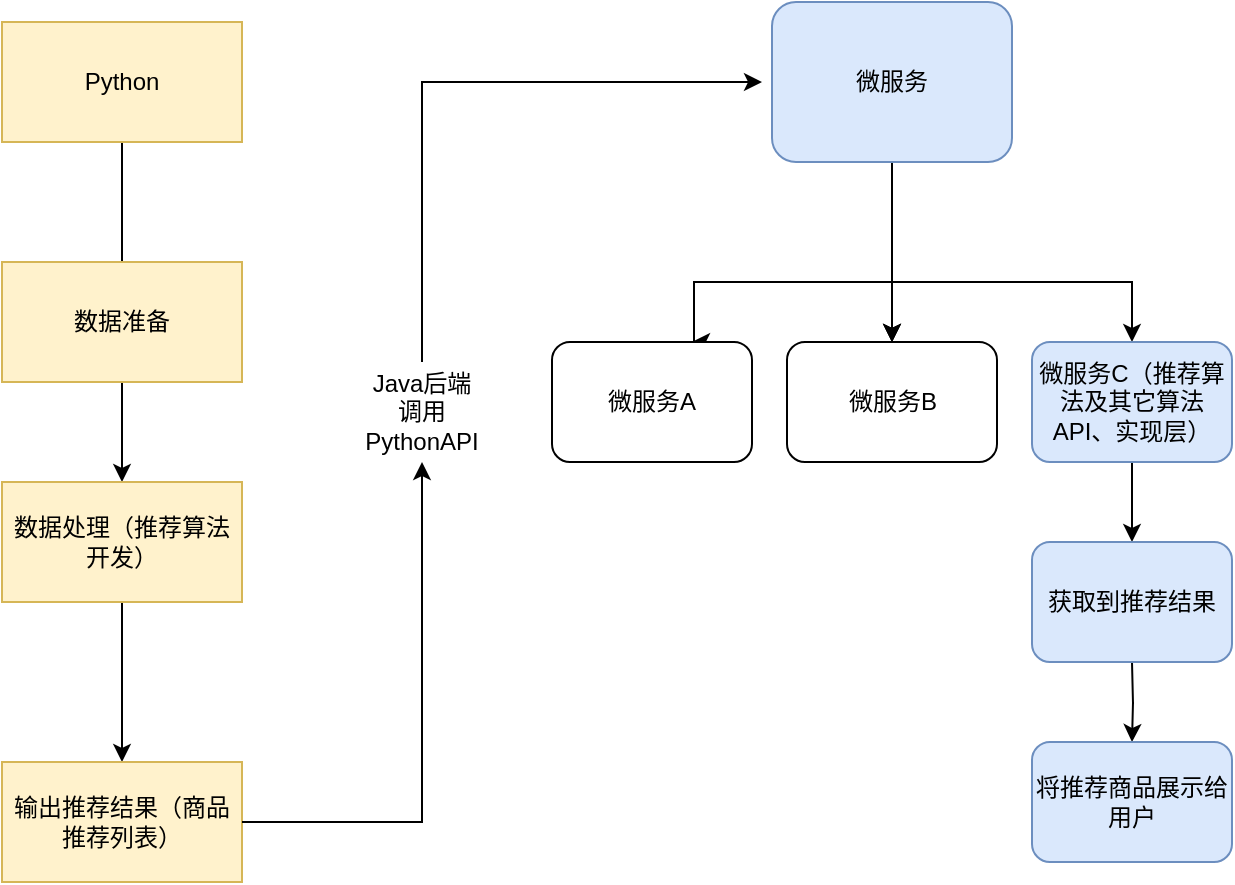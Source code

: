 <mxfile version="24.8.4">
  <diagram name="第 1 页" id="LzMon-0sLiB57gc9gxIB">
    <mxGraphModel dx="1434" dy="785" grid="1" gridSize="10" guides="1" tooltips="1" connect="1" arrows="1" fold="1" page="1" pageScale="1" pageWidth="1200" pageHeight="1600" math="0" shadow="0">
      <root>
        <mxCell id="0" />
        <mxCell id="1" parent="0" />
        <mxCell id="yL1R_kh2Zd5pm41IRjtq-3" style="edgeStyle=orthogonalEdgeStyle;rounded=0;orthogonalLoop=1;jettySize=auto;html=1;entryX=0.5;entryY=0;entryDx=0;entryDy=0;" edge="1" parent="1" source="yL1R_kh2Zd5pm41IRjtq-1" target="yL1R_kh2Zd5pm41IRjtq-5">
          <mxGeometry relative="1" as="geometry">
            <mxPoint x="210" y="310" as="targetPoint" />
          </mxGeometry>
        </mxCell>
        <mxCell id="yL1R_kh2Zd5pm41IRjtq-1" value="Python" style="rounded=0;whiteSpace=wrap;html=1;fillColor=#fff2cc;strokeColor=#d6b656;" vertex="1" parent="1">
          <mxGeometry x="150" y="110" width="120" height="60" as="geometry" />
        </mxCell>
        <mxCell id="yL1R_kh2Zd5pm41IRjtq-4" value="数据准备" style="rounded=0;whiteSpace=wrap;html=1;fillColor=#fff2cc;strokeColor=#d6b656;" vertex="1" parent="1">
          <mxGeometry x="150" y="230" width="120" height="60" as="geometry" />
        </mxCell>
        <mxCell id="yL1R_kh2Zd5pm41IRjtq-7" value="" style="edgeStyle=orthogonalEdgeStyle;rounded=0;orthogonalLoop=1;jettySize=auto;html=1;" edge="1" parent="1" source="yL1R_kh2Zd5pm41IRjtq-5" target="yL1R_kh2Zd5pm41IRjtq-6">
          <mxGeometry relative="1" as="geometry" />
        </mxCell>
        <mxCell id="yL1R_kh2Zd5pm41IRjtq-5" value="数据处理（推荐算法开发）" style="rounded=0;whiteSpace=wrap;html=1;fillColor=#fff2cc;strokeColor=#d6b656;" vertex="1" parent="1">
          <mxGeometry x="150" y="340" width="120" height="60" as="geometry" />
        </mxCell>
        <mxCell id="yL1R_kh2Zd5pm41IRjtq-8" style="edgeStyle=orthogonalEdgeStyle;rounded=0;orthogonalLoop=1;jettySize=auto;html=1;" edge="1" parent="1">
          <mxGeometry relative="1" as="geometry">
            <mxPoint x="360" y="280" as="sourcePoint" />
            <mxPoint x="530" y="140" as="targetPoint" />
            <Array as="points">
              <mxPoint x="360" y="140" />
            </Array>
          </mxGeometry>
        </mxCell>
        <mxCell id="yL1R_kh2Zd5pm41IRjtq-6" value="输出推荐结果（商品推荐列表）" style="whiteSpace=wrap;html=1;rounded=0;fillColor=#fff2cc;strokeColor=#d6b656;" vertex="1" parent="1">
          <mxGeometry x="150" y="480" width="120" height="60" as="geometry" />
        </mxCell>
        <mxCell id="yL1R_kh2Zd5pm41IRjtq-9" value="" style="edgeStyle=orthogonalEdgeStyle;rounded=0;orthogonalLoop=1;jettySize=auto;html=1;exitX=1;exitY=0.5;exitDx=0;exitDy=0;" edge="1" parent="1" source="yL1R_kh2Zd5pm41IRjtq-6">
          <mxGeometry relative="1" as="geometry">
            <mxPoint x="300" y="535" as="sourcePoint" />
            <mxPoint x="360" y="330" as="targetPoint" />
            <Array as="points">
              <mxPoint x="360" y="510" />
            </Array>
          </mxGeometry>
        </mxCell>
        <mxCell id="yL1R_kh2Zd5pm41IRjtq-10" value="Java后端调用PythonAPI" style="text;html=1;align=center;verticalAlign=middle;whiteSpace=wrap;rounded=0;" vertex="1" parent="1">
          <mxGeometry x="330" y="290" width="60" height="30" as="geometry" />
        </mxCell>
        <mxCell id="yL1R_kh2Zd5pm41IRjtq-49" value="" style="edgeStyle=orthogonalEdgeStyle;rounded=0;orthogonalLoop=1;jettySize=auto;html=1;" edge="1" parent="1">
          <mxGeometry relative="1" as="geometry">
            <mxPoint x="715" y="430" as="sourcePoint" />
            <mxPoint x="715" y="470" as="targetPoint" />
          </mxGeometry>
        </mxCell>
        <mxCell id="yL1R_kh2Zd5pm41IRjtq-34" value="" style="edgeStyle=orthogonalEdgeStyle;rounded=0;orthogonalLoop=1;jettySize=auto;html=1;" edge="1" parent="1" source="yL1R_kh2Zd5pm41IRjtq-15">
          <mxGeometry relative="1" as="geometry">
            <mxPoint x="495" y="270" as="targetPoint" />
            <Array as="points">
              <mxPoint x="595" y="240" />
              <mxPoint x="496" y="240" />
            </Array>
          </mxGeometry>
        </mxCell>
        <mxCell id="yL1R_kh2Zd5pm41IRjtq-36" value="" style="edgeStyle=orthogonalEdgeStyle;rounded=0;orthogonalLoop=1;jettySize=auto;html=1;" edge="1" parent="1" source="yL1R_kh2Zd5pm41IRjtq-15" target="yL1R_kh2Zd5pm41IRjtq-35">
          <mxGeometry relative="1" as="geometry" />
        </mxCell>
        <mxCell id="yL1R_kh2Zd5pm41IRjtq-41" value="" style="edgeStyle=orthogonalEdgeStyle;rounded=0;orthogonalLoop=1;jettySize=auto;html=1;" edge="1" parent="1" source="yL1R_kh2Zd5pm41IRjtq-15" target="yL1R_kh2Zd5pm41IRjtq-35">
          <mxGeometry relative="1" as="geometry" />
        </mxCell>
        <mxCell id="yL1R_kh2Zd5pm41IRjtq-42" value="" style="edgeStyle=orthogonalEdgeStyle;rounded=0;orthogonalLoop=1;jettySize=auto;html=1;" edge="1" parent="1" source="yL1R_kh2Zd5pm41IRjtq-15" target="yL1R_kh2Zd5pm41IRjtq-35">
          <mxGeometry relative="1" as="geometry" />
        </mxCell>
        <mxCell id="yL1R_kh2Zd5pm41IRjtq-44" value="" style="edgeStyle=orthogonalEdgeStyle;rounded=0;orthogonalLoop=1;jettySize=auto;html=1;entryX=0.5;entryY=0;entryDx=0;entryDy=0;" edge="1" parent="1" source="yL1R_kh2Zd5pm41IRjtq-15" target="yL1R_kh2Zd5pm41IRjtq-45">
          <mxGeometry relative="1" as="geometry">
            <mxPoint x="775" y="260" as="targetPoint" />
            <Array as="points">
              <mxPoint x="595" y="240" />
              <mxPoint x="715" y="240" />
            </Array>
          </mxGeometry>
        </mxCell>
        <mxCell id="yL1R_kh2Zd5pm41IRjtq-15" value="微服务" style="rounded=1;whiteSpace=wrap;html=1;fillColor=#dae8fc;strokeColor=#6c8ebf;" vertex="1" parent="1">
          <mxGeometry x="535" y="100" width="120" height="80" as="geometry" />
        </mxCell>
        <mxCell id="yL1R_kh2Zd5pm41IRjtq-35" value="微服务B" style="rounded=1;whiteSpace=wrap;html=1;" vertex="1" parent="1">
          <mxGeometry x="542.5" y="270" width="105" height="60" as="geometry" />
        </mxCell>
        <mxCell id="yL1R_kh2Zd5pm41IRjtq-38" value="微服务A" style="rounded=1;whiteSpace=wrap;html=1;" vertex="1" parent="1">
          <mxGeometry x="425" y="270" width="100" height="60" as="geometry" />
        </mxCell>
        <mxCell id="yL1R_kh2Zd5pm41IRjtq-48" value="" style="edgeStyle=orthogonalEdgeStyle;rounded=0;orthogonalLoop=1;jettySize=auto;html=1;" edge="1" parent="1" source="yL1R_kh2Zd5pm41IRjtq-45">
          <mxGeometry relative="1" as="geometry">
            <mxPoint x="715" y="370" as="targetPoint" />
          </mxGeometry>
        </mxCell>
        <mxCell id="yL1R_kh2Zd5pm41IRjtq-45" value="微服务C（推荐算法及其它算法API、实现层）" style="rounded=1;whiteSpace=wrap;html=1;fillColor=#dae8fc;strokeColor=#6c8ebf;" vertex="1" parent="1">
          <mxGeometry x="665" y="270" width="100" height="60" as="geometry" />
        </mxCell>
        <mxCell id="yL1R_kh2Zd5pm41IRjtq-51" value="获取到推荐结果" style="rounded=1;whiteSpace=wrap;html=1;fillColor=#dae8fc;strokeColor=#6c8ebf;" vertex="1" parent="1">
          <mxGeometry x="665" y="370" width="100" height="60" as="geometry" />
        </mxCell>
        <mxCell id="yL1R_kh2Zd5pm41IRjtq-52" value="将推荐商品展示给用户" style="rounded=1;whiteSpace=wrap;html=1;fillColor=#dae8fc;strokeColor=#6c8ebf;" vertex="1" parent="1">
          <mxGeometry x="665" y="470" width="100" height="60" as="geometry" />
        </mxCell>
      </root>
    </mxGraphModel>
  </diagram>
</mxfile>

